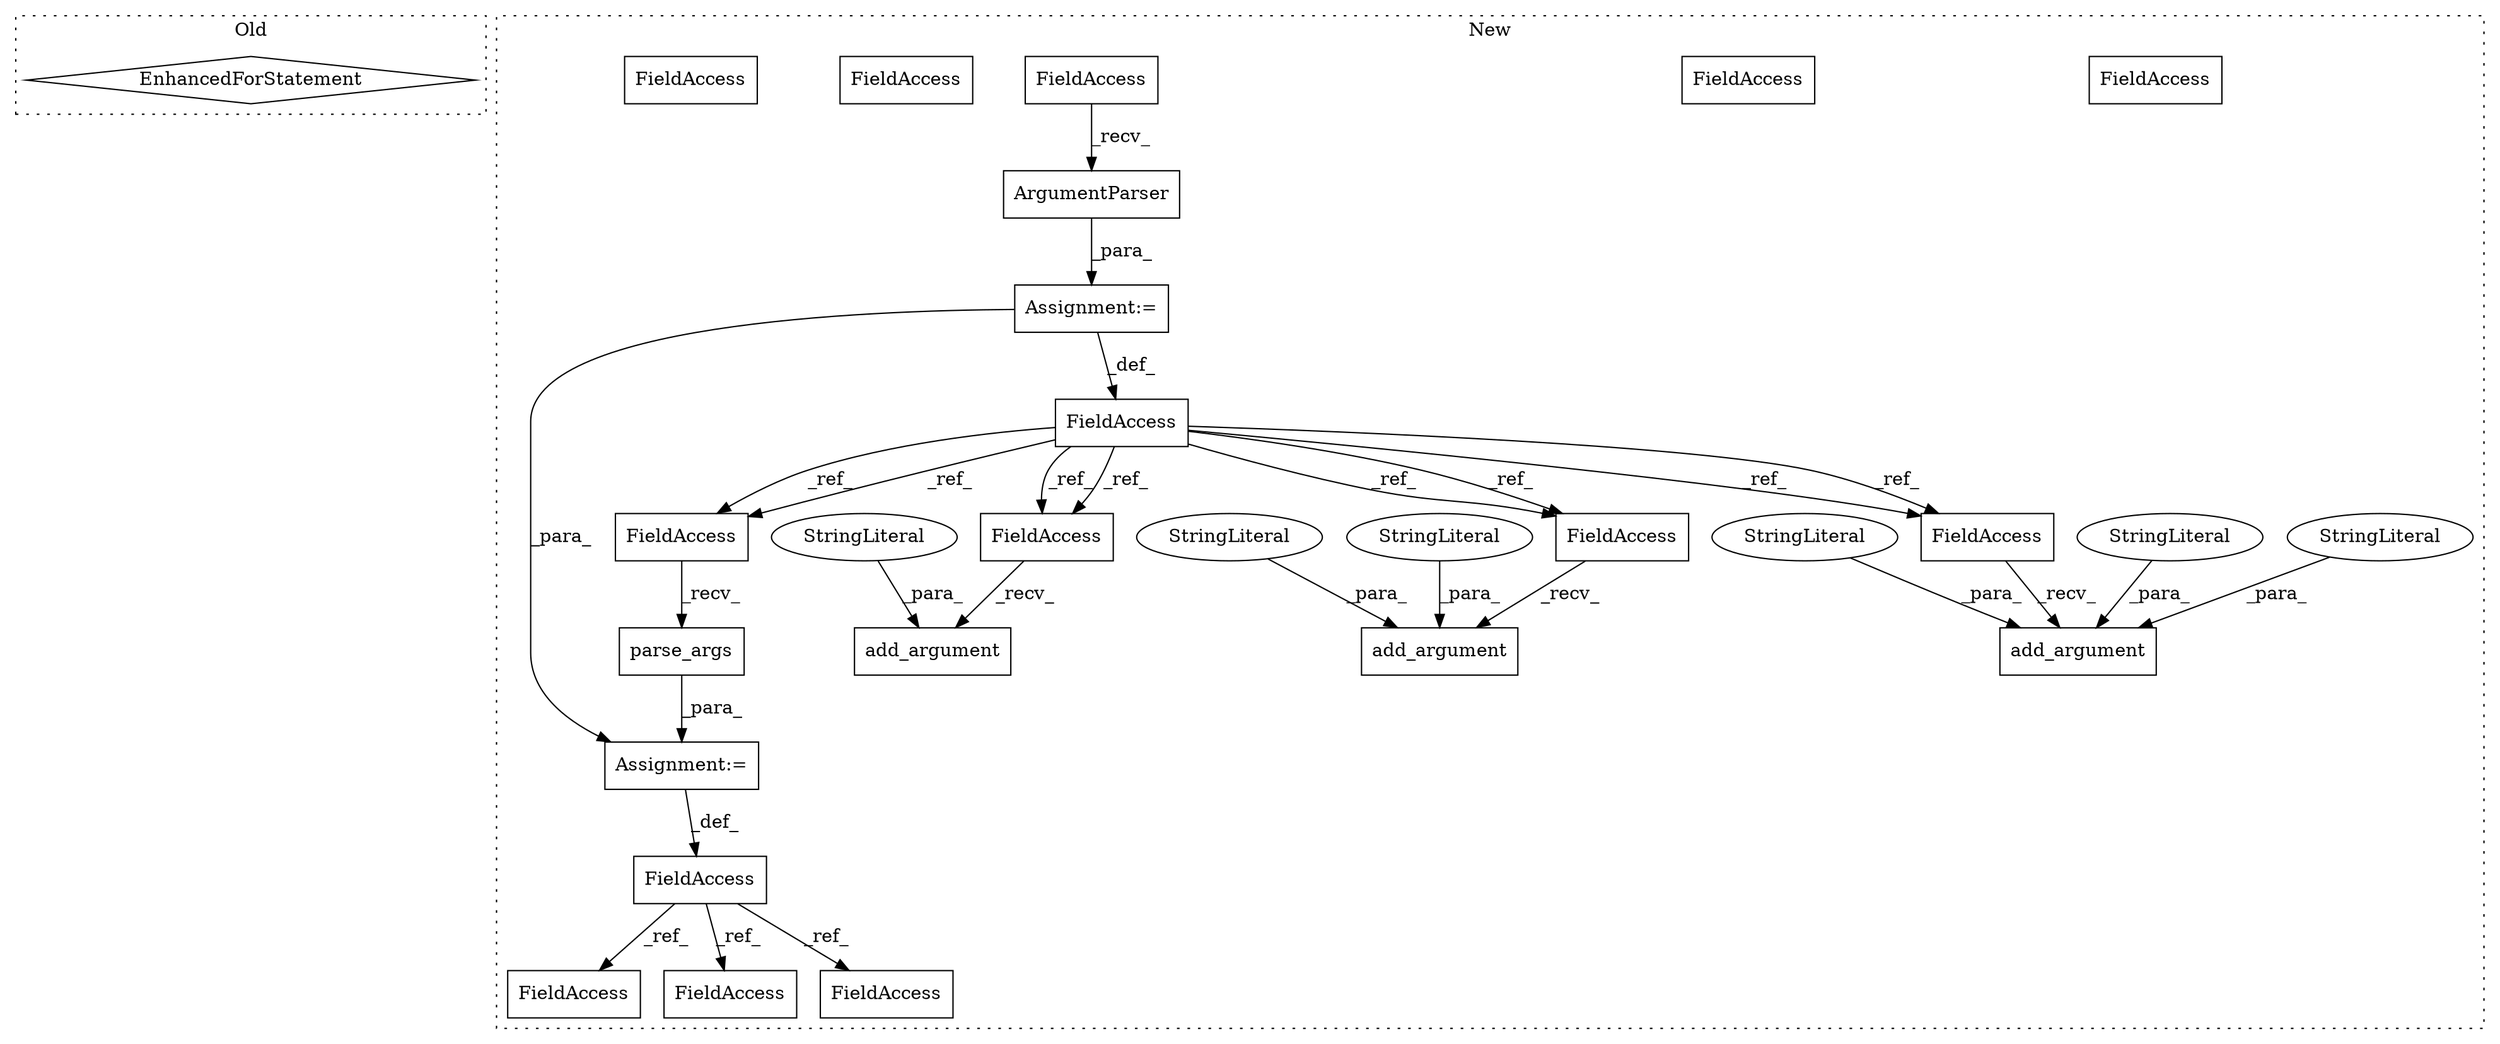 digraph G {
subgraph cluster0 {
1 [label="EnhancedForStatement" a="70" s="1981,2062" l="57,2" shape="diamond"];
label = "Old";
style="dotted";
}
subgraph cluster1 {
2 [label="ArgumentParser" a="32" s="2679,2726" l="15,1" shape="box"];
3 [label="add_argument" a="32" s="2742,2823" l="13,1" shape="box"];
4 [label="StringLiteral" a="45" s="2775" l="48" shape="ellipse"];
5 [label="StringLiteral" a="45" s="2755" l="4" shape="ellipse"];
6 [label="parse_args" a="32" s="3005,3043" l="11,1" shape="box"];
7 [label="Assignment:=" a="7" s="2997" l="1" shape="box"];
8 [label="Assignment:=" a="7" s="2669" l="1" shape="box"];
9 [label="add_argument" a="32" s="2932,2984" l="13,1" shape="box"];
10 [label="StringLiteral" a="45" s="2768" l="6" shape="ellipse"];
11 [label="add_argument" a="32" s="2839,2916" l="13,1" shape="box"];
12 [label="StringLiteral" a="45" s="2955" l="29" shape="ellipse"];
13 [label="StringLiteral" a="45" s="2852" l="4" shape="ellipse"];
14 [label="StringLiteral" a="45" s="2865" l="6" shape="ellipse"];
15 [label="FieldAccess" a="22" s="2663" l="6" shape="box"];
16 [label="FieldAccess" a="22" s="2998" l="6" shape="box"];
17 [label="FieldAccess" a="22" s="2832" l="6" shape="box"];
18 [label="FieldAccess" a="22" s="2670" l="8" shape="box"];
19 [label="FieldAccess" a="22" s="2925" l="6" shape="box"];
20 [label="FieldAccess" a="22" s="2735" l="6" shape="box"];
21 [label="FieldAccess" a="22" s="2993" l="4" shape="box"];
22 [label="FieldAccess" a="22" s="3188" l="4" shape="box"];
23 [label="FieldAccess" a="22" s="3341" l="4" shape="box"];
24 [label="FieldAccess" a="22" s="3113" l="4" shape="box"];
25 [label="FieldAccess" a="22" s="2925" l="6" shape="box"];
26 [label="FieldAccess" a="22" s="2735" l="6" shape="box"];
27 [label="FieldAccess" a="22" s="2998" l="6" shape="box"];
28 [label="FieldAccess" a="22" s="2832" l="6" shape="box"];
label = "New";
style="dotted";
}
2 -> 8 [label="_para_"];
4 -> 3 [label="_para_"];
5 -> 3 [label="_para_"];
6 -> 7 [label="_para_"];
7 -> 21 [label="_def_"];
8 -> 15 [label="_def_"];
8 -> 7 [label="_para_"];
10 -> 3 [label="_para_"];
12 -> 9 [label="_para_"];
13 -> 11 [label="_para_"];
14 -> 11 [label="_para_"];
15 -> 25 [label="_ref_"];
15 -> 26 [label="_ref_"];
15 -> 28 [label="_ref_"];
15 -> 25 [label="_ref_"];
15 -> 26 [label="_ref_"];
15 -> 27 [label="_ref_"];
15 -> 27 [label="_ref_"];
15 -> 28 [label="_ref_"];
18 -> 2 [label="_recv_"];
21 -> 23 [label="_ref_"];
21 -> 24 [label="_ref_"];
21 -> 22 [label="_ref_"];
25 -> 9 [label="_recv_"];
26 -> 3 [label="_recv_"];
27 -> 6 [label="_recv_"];
28 -> 11 [label="_recv_"];
}